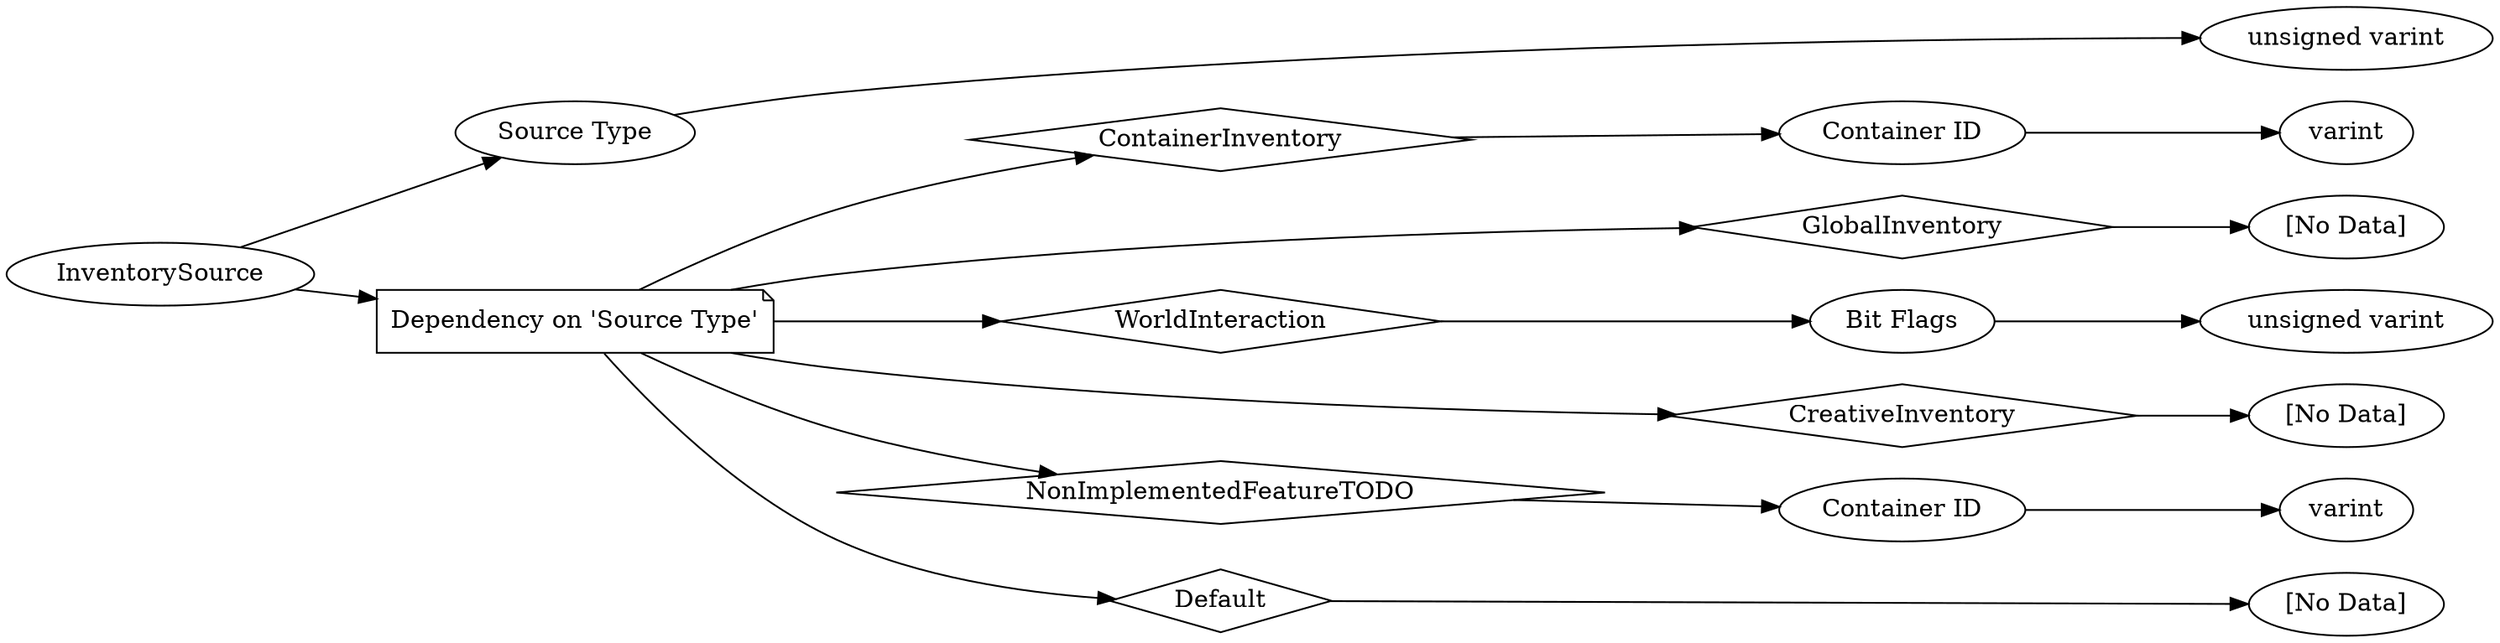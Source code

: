 digraph "InventorySource" {
rankdir = LR
30
30 -> 31
31 -> 32
30 -> 33
33 -> 34
34 -> 35
35 -> 36
33 -> 37
37 -> 38
33 -> 39
39 -> 40
40 -> 41
33 -> 42
42 -> 43
33 -> 44
44 -> 45
45 -> 46
33 -> 47
47 -> 48

30 [label="InventorySource",comment="name: \"InventorySource\", typeName: \"\", id: 30, branchId: 0, recurseId: -1, attributes: 0, notes: \"\""];
31 [label="Source Type",comment="name: \"Source Type\", typeName: \"\", id: 31, branchId: 0, recurseId: -1, attributes: 0, notes: \"\""];
32 [label="unsigned varint",comment="name: \"unsigned varint\", typeName: \"\", id: 32, branchId: 0, recurseId: -1, attributes: 512, notes: \"\""];
33 [label="Dependency on 'Source Type'",shape=note,comment="name: \"Dependency on 'Source Type'\", typeName: \"\", id: 33, branchId: 0, recurseId: -1, attributes: 2, notes: \"\""];
34 [label="ContainerInventory",shape=diamond,comment="name: \"ContainerInventory\", typeName: \"\", id: 34, branchId: 0, recurseId: -1, attributes: 4, notes: \"\""];
35 [label="Container ID",comment="name: \"Container ID\", typeName: \"\", id: 35, branchId: 0, recurseId: -1, attributes: 0, notes: \"\""];
36 [label="varint",comment="name: \"varint\", typeName: \"\", id: 36, branchId: 0, recurseId: -1, attributes: 512, notes: \"\""];
37 [label="GlobalInventory",shape=diamond,comment="name: \"GlobalInventory\", typeName: \"\", id: 37, branchId: 1, recurseId: -1, attributes: 4, notes: \"\""];
38 [label="[No Data]",comment="name: \"[No Data]\", typeName: \"\", id: 38, branchId: 0, recurseId: -1, attributes: 512, notes: \"\""];
39 [label="WorldInteraction",shape=diamond,comment="name: \"WorldInteraction\", typeName: \"\", id: 39, branchId: 2, recurseId: -1, attributes: 4, notes: \"\""];
40 [label="Bit Flags",comment="name: \"Bit Flags\", typeName: \"\", id: 40, branchId: 0, recurseId: -1, attributes: 0, notes: \"\""];
41 [label="unsigned varint",comment="name: \"unsigned varint\", typeName: \"\", id: 41, branchId: 0, recurseId: -1, attributes: 512, notes: \"\""];
42 [label="CreativeInventory",shape=diamond,comment="name: \"CreativeInventory\", typeName: \"\", id: 42, branchId: 3, recurseId: -1, attributes: 4, notes: \"\""];
43 [label="[No Data]",comment="name: \"[No Data]\", typeName: \"\", id: 43, branchId: 0, recurseId: -1, attributes: 512, notes: \"\""];
44 [label="NonImplementedFeatureTODO",shape=diamond,comment="name: \"NonImplementedFeatureTODO\", typeName: \"\", id: 44, branchId: 4, recurseId: -1, attributes: 4, notes: \"\""];
45 [label="Container ID",comment="name: \"Container ID\", typeName: \"\", id: 45, branchId: 0, recurseId: -1, attributes: 0, notes: \"\""];
46 [label="varint",comment="name: \"varint\", typeName: \"\", id: 46, branchId: 0, recurseId: -1, attributes: 512, notes: \"\""];
47 [label="Default",shape=diamond,comment="name: \"Default\", typeName: \"\", id: 47, branchId: 5, recurseId: -1, attributes: 4, notes: \"\""];
48 [label="[No Data]",comment="name: \"[No Data]\", typeName: \"\", id: 48, branchId: 0, recurseId: -1, attributes: 512, notes: \"\""];
{ rank = max;32;36;38;41;43;46;48}

}
